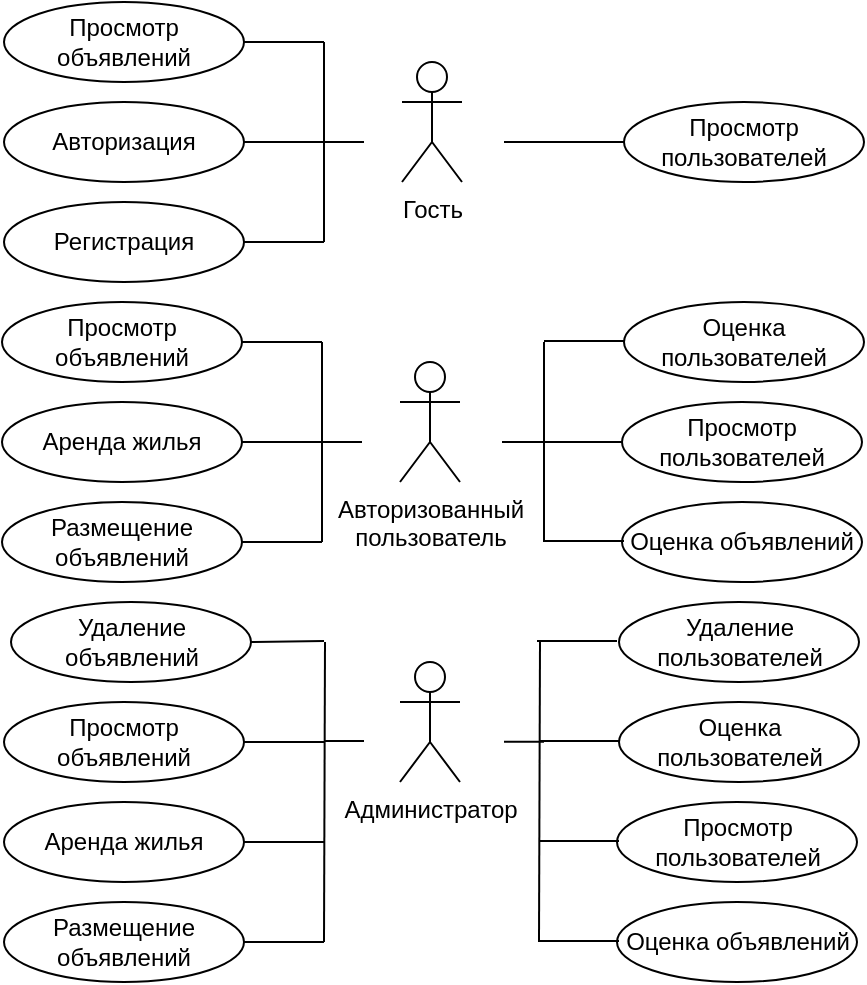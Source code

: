 <mxfile version="20.8.23" type="device" pages="3"><diagram id="4vebmYVOx7jHdbjQ3ro9" name="use-case"><mxGraphModel dx="1004" dy="528" grid="1" gridSize="10" guides="1" tooltips="1" connect="1" arrows="1" fold="1" page="1" pageScale="1" pageWidth="827" pageHeight="1169" math="0" shadow="0"><root><mxCell id="0"/><mxCell id="1" parent="0"/><mxCell id="RCFSjDSiM6SKMUvU80vW-1" value="Гость" style="shape=umlActor;verticalLabelPosition=bottom;verticalAlign=top;html=1;outlineConnect=0;labelBackgroundColor=none;rounded=0;" vertex="1" parent="1"><mxGeometry x="399" y="30" width="30" height="60" as="geometry"/></mxCell><mxCell id="RCFSjDSiM6SKMUvU80vW-6" value="Просмотр объявлений" style="ellipse;whiteSpace=wrap;html=1;labelBackgroundColor=none;rounded=0;" vertex="1" parent="1"><mxGeometry x="200" width="120" height="40" as="geometry"/></mxCell><mxCell id="RCFSjDSiM6SKMUvU80vW-7" value="Авторизация" style="ellipse;whiteSpace=wrap;html=1;labelBackgroundColor=none;rounded=0;" vertex="1" parent="1"><mxGeometry x="200" y="50" width="120" height="40" as="geometry"/></mxCell><mxCell id="RCFSjDSiM6SKMUvU80vW-8" value="Регистрация" style="ellipse;whiteSpace=wrap;html=1;labelBackgroundColor=none;rounded=0;" vertex="1" parent="1"><mxGeometry x="200" y="100" width="120" height="40" as="geometry"/></mxCell><mxCell id="RCFSjDSiM6SKMUvU80vW-9" value="Просмотр пользователей" style="ellipse;whiteSpace=wrap;html=1;labelBackgroundColor=none;rounded=0;" vertex="1" parent="1"><mxGeometry x="510" y="50" width="120" height="40" as="geometry"/></mxCell><mxCell id="RCFSjDSiM6SKMUvU80vW-10" value="" style="endArrow=none;html=1;rounded=0;exitX=1;exitY=0.5;exitDx=0;exitDy=0;" edge="1" parent="1" source="RCFSjDSiM6SKMUvU80vW-8"><mxGeometry width="50" height="50" relative="1" as="geometry"><mxPoint x="390" y="220" as="sourcePoint"/><mxPoint x="360" y="120" as="targetPoint"/></mxGeometry></mxCell><mxCell id="RCFSjDSiM6SKMUvU80vW-11" value="" style="endArrow=none;html=1;rounded=0;" edge="1" parent="1"><mxGeometry width="50" height="50" relative="1" as="geometry"><mxPoint x="360" y="20" as="sourcePoint"/><mxPoint x="360" y="120" as="targetPoint"/></mxGeometry></mxCell><mxCell id="RCFSjDSiM6SKMUvU80vW-12" value="" style="endArrow=none;html=1;rounded=0;exitX=1;exitY=0.5;exitDx=0;exitDy=0;" edge="1" parent="1" source="RCFSjDSiM6SKMUvU80vW-7"><mxGeometry width="50" height="50" relative="1" as="geometry"><mxPoint x="390" y="220" as="sourcePoint"/><mxPoint x="360" y="70" as="targetPoint"/></mxGeometry></mxCell><mxCell id="RCFSjDSiM6SKMUvU80vW-13" value="" style="endArrow=none;html=1;rounded=0;exitX=1;exitY=0.5;exitDx=0;exitDy=0;" edge="1" parent="1" source="RCFSjDSiM6SKMUvU80vW-6"><mxGeometry width="50" height="50" relative="1" as="geometry"><mxPoint x="390" y="220" as="sourcePoint"/><mxPoint x="360" y="20" as="targetPoint"/></mxGeometry></mxCell><mxCell id="RCFSjDSiM6SKMUvU80vW-14" value="" style="endArrow=none;html=1;rounded=0;" edge="1" parent="1"><mxGeometry width="50" height="50" relative="1" as="geometry"><mxPoint x="360" y="70" as="sourcePoint"/><mxPoint x="380" y="70" as="targetPoint"/></mxGeometry></mxCell><mxCell id="RCFSjDSiM6SKMUvU80vW-23" value="" style="endArrow=none;html=1;rounded=0;entryX=0;entryY=0.5;entryDx=0;entryDy=0;" edge="1" parent="1" target="RCFSjDSiM6SKMUvU80vW-9"><mxGeometry width="50" height="50" relative="1" as="geometry"><mxPoint x="450" y="70" as="sourcePoint"/><mxPoint x="440" y="170" as="targetPoint"/></mxGeometry></mxCell><mxCell id="RCFSjDSiM6SKMUvU80vW-24" value="Авторизованный&lt;br&gt;пользователь" style="shape=umlActor;verticalLabelPosition=bottom;verticalAlign=top;html=1;outlineConnect=0;labelBackgroundColor=none;rounded=0;" vertex="1" parent="1"><mxGeometry x="398" y="180" width="30" height="60" as="geometry"/></mxCell><mxCell id="RCFSjDSiM6SKMUvU80vW-25" value="Просмотр объявлений" style="ellipse;whiteSpace=wrap;html=1;labelBackgroundColor=none;rounded=0;" vertex="1" parent="1"><mxGeometry x="199" y="150" width="120" height="40" as="geometry"/></mxCell><mxCell id="RCFSjDSiM6SKMUvU80vW-26" value="Аренда жилья" style="ellipse;whiteSpace=wrap;html=1;labelBackgroundColor=none;rounded=0;" vertex="1" parent="1"><mxGeometry x="199" y="200" width="120" height="40" as="geometry"/></mxCell><mxCell id="RCFSjDSiM6SKMUvU80vW-27" value="Размещение объявлений" style="ellipse;whiteSpace=wrap;html=1;labelBackgroundColor=none;rounded=0;" vertex="1" parent="1"><mxGeometry x="199" y="250" width="120" height="40" as="geometry"/></mxCell><mxCell id="RCFSjDSiM6SKMUvU80vW-28" value="Просмотр пользователей" style="ellipse;whiteSpace=wrap;html=1;labelBackgroundColor=none;rounded=0;" vertex="1" parent="1"><mxGeometry x="509" y="200" width="120" height="40" as="geometry"/></mxCell><mxCell id="RCFSjDSiM6SKMUvU80vW-29" value="" style="endArrow=none;html=1;rounded=0;exitX=1;exitY=0.5;exitDx=0;exitDy=0;" edge="1" parent="1" source="RCFSjDSiM6SKMUvU80vW-27"><mxGeometry width="50" height="50" relative="1" as="geometry"><mxPoint x="389" y="370" as="sourcePoint"/><mxPoint x="359" y="270" as="targetPoint"/></mxGeometry></mxCell><mxCell id="RCFSjDSiM6SKMUvU80vW-30" value="" style="endArrow=none;html=1;rounded=0;" edge="1" parent="1"><mxGeometry width="50" height="50" relative="1" as="geometry"><mxPoint x="359" y="170" as="sourcePoint"/><mxPoint x="359" y="270" as="targetPoint"/></mxGeometry></mxCell><mxCell id="RCFSjDSiM6SKMUvU80vW-31" value="" style="endArrow=none;html=1;rounded=0;exitX=1;exitY=0.5;exitDx=0;exitDy=0;" edge="1" parent="1" source="RCFSjDSiM6SKMUvU80vW-26"><mxGeometry width="50" height="50" relative="1" as="geometry"><mxPoint x="389" y="370" as="sourcePoint"/><mxPoint x="359" y="220" as="targetPoint"/></mxGeometry></mxCell><mxCell id="RCFSjDSiM6SKMUvU80vW-32" value="" style="endArrow=none;html=1;rounded=0;exitX=1;exitY=0.5;exitDx=0;exitDy=0;" edge="1" parent="1" source="RCFSjDSiM6SKMUvU80vW-25"><mxGeometry width="50" height="50" relative="1" as="geometry"><mxPoint x="389" y="370" as="sourcePoint"/><mxPoint x="359" y="170" as="targetPoint"/></mxGeometry></mxCell><mxCell id="RCFSjDSiM6SKMUvU80vW-33" value="" style="endArrow=none;html=1;rounded=0;" edge="1" parent="1"><mxGeometry width="50" height="50" relative="1" as="geometry"><mxPoint x="359" y="220" as="sourcePoint"/><mxPoint x="379" y="220" as="targetPoint"/></mxGeometry></mxCell><mxCell id="RCFSjDSiM6SKMUvU80vW-34" value="" style="endArrow=none;html=1;rounded=0;entryX=0;entryY=0.5;entryDx=0;entryDy=0;" edge="1" parent="1" target="RCFSjDSiM6SKMUvU80vW-28"><mxGeometry width="50" height="50" relative="1" as="geometry"><mxPoint x="449" y="220" as="sourcePoint"/><mxPoint x="439" y="320" as="targetPoint"/></mxGeometry></mxCell><mxCell id="RCFSjDSiM6SKMUvU80vW-35" value="Оценка пользователей" style="ellipse;whiteSpace=wrap;html=1;labelBackgroundColor=none;rounded=0;" vertex="1" parent="1"><mxGeometry x="510" y="150" width="120" height="40" as="geometry"/></mxCell><mxCell id="RCFSjDSiM6SKMUvU80vW-36" value="Оценка объявлений" style="ellipse;whiteSpace=wrap;html=1;labelBackgroundColor=none;rounded=0;" vertex="1" parent="1"><mxGeometry x="509" y="250" width="120" height="40" as="geometry"/></mxCell><mxCell id="RCFSjDSiM6SKMUvU80vW-37" value="" style="endArrow=none;html=1;rounded=0;" edge="1" parent="1"><mxGeometry width="50" height="50" relative="1" as="geometry"><mxPoint x="470" y="170" as="sourcePoint"/><mxPoint x="470" y="270" as="targetPoint"/></mxGeometry></mxCell><mxCell id="RCFSjDSiM6SKMUvU80vW-38" value="" style="endArrow=none;html=1;rounded=0;exitX=1;exitY=0.5;exitDx=0;exitDy=0;" edge="1" parent="1"><mxGeometry width="50" height="50" relative="1" as="geometry"><mxPoint x="470" y="169.5" as="sourcePoint"/><mxPoint x="510" y="169.5" as="targetPoint"/></mxGeometry></mxCell><mxCell id="RCFSjDSiM6SKMUvU80vW-39" value="" style="endArrow=none;html=1;rounded=0;exitX=1;exitY=0.5;exitDx=0;exitDy=0;" edge="1" parent="1"><mxGeometry width="50" height="50" relative="1" as="geometry"><mxPoint x="470" y="269.5" as="sourcePoint"/><mxPoint x="510" y="269.5" as="targetPoint"/></mxGeometry></mxCell><mxCell id="RCFSjDSiM6SKMUvU80vW-40" value="Администратор" style="shape=umlActor;verticalLabelPosition=bottom;verticalAlign=top;html=1;outlineConnect=0;labelBackgroundColor=none;rounded=0;" vertex="1" parent="1"><mxGeometry x="398" y="330" width="30" height="60" as="geometry"/></mxCell><mxCell id="RCFSjDSiM6SKMUvU80vW-41" value="Просмотр объявлений" style="ellipse;whiteSpace=wrap;html=1;labelBackgroundColor=none;rounded=0;" vertex="1" parent="1"><mxGeometry x="200" y="350" width="120" height="40" as="geometry"/></mxCell><mxCell id="RCFSjDSiM6SKMUvU80vW-42" value="Аренда жилья" style="ellipse;whiteSpace=wrap;html=1;labelBackgroundColor=none;rounded=0;" vertex="1" parent="1"><mxGeometry x="200" y="400" width="120" height="40" as="geometry"/></mxCell><mxCell id="RCFSjDSiM6SKMUvU80vW-43" value="Размещение объявлений" style="ellipse;whiteSpace=wrap;html=1;labelBackgroundColor=none;rounded=0;" vertex="1" parent="1"><mxGeometry x="200" y="450" width="120" height="40" as="geometry"/></mxCell><mxCell id="RCFSjDSiM6SKMUvU80vW-44" value="Просмотр пользователей" style="ellipse;whiteSpace=wrap;html=1;labelBackgroundColor=none;rounded=0;" vertex="1" parent="1"><mxGeometry x="506.5" y="400" width="120" height="40" as="geometry"/></mxCell><mxCell id="RCFSjDSiM6SKMUvU80vW-45" value="" style="endArrow=none;html=1;rounded=0;exitX=1;exitY=0.5;exitDx=0;exitDy=0;" edge="1" parent="1" source="RCFSjDSiM6SKMUvU80vW-43"><mxGeometry width="50" height="50" relative="1" as="geometry"><mxPoint x="390" y="570" as="sourcePoint"/><mxPoint x="360" y="470" as="targetPoint"/></mxGeometry></mxCell><mxCell id="RCFSjDSiM6SKMUvU80vW-46" value="" style="endArrow=none;html=1;rounded=0;" edge="1" parent="1"><mxGeometry width="50" height="50" relative="1" as="geometry"><mxPoint x="360.5" y="320" as="sourcePoint"/><mxPoint x="360" y="470" as="targetPoint"/></mxGeometry></mxCell><mxCell id="RCFSjDSiM6SKMUvU80vW-47" value="" style="endArrow=none;html=1;rounded=0;exitX=1;exitY=0.5;exitDx=0;exitDy=0;" edge="1" parent="1" source="RCFSjDSiM6SKMUvU80vW-42"><mxGeometry width="50" height="50" relative="1" as="geometry"><mxPoint x="390" y="570" as="sourcePoint"/><mxPoint x="360" y="420" as="targetPoint"/></mxGeometry></mxCell><mxCell id="RCFSjDSiM6SKMUvU80vW-48" value="" style="endArrow=none;html=1;rounded=0;exitX=1;exitY=0.5;exitDx=0;exitDy=0;" edge="1" parent="1" source="RCFSjDSiM6SKMUvU80vW-41"><mxGeometry width="50" height="50" relative="1" as="geometry"><mxPoint x="390" y="570" as="sourcePoint"/><mxPoint x="360" y="370" as="targetPoint"/></mxGeometry></mxCell><mxCell id="RCFSjDSiM6SKMUvU80vW-51" value="Оценка пользователей" style="ellipse;whiteSpace=wrap;html=1;labelBackgroundColor=none;rounded=0;" vertex="1" parent="1"><mxGeometry x="507.5" y="350" width="120" height="40" as="geometry"/></mxCell><mxCell id="RCFSjDSiM6SKMUvU80vW-52" value="Оценка объявлений" style="ellipse;whiteSpace=wrap;html=1;labelBackgroundColor=none;rounded=0;" vertex="1" parent="1"><mxGeometry x="506.5" y="450" width="120" height="40" as="geometry"/></mxCell><mxCell id="RCFSjDSiM6SKMUvU80vW-53" value="" style="endArrow=none;html=1;rounded=0;" edge="1" parent="1"><mxGeometry width="50" height="50" relative="1" as="geometry"><mxPoint x="468" y="320" as="sourcePoint"/><mxPoint x="467.5" y="470" as="targetPoint"/></mxGeometry></mxCell><mxCell id="RCFSjDSiM6SKMUvU80vW-54" value="" style="endArrow=none;html=1;rounded=0;exitX=1;exitY=0.5;exitDx=0;exitDy=0;" edge="1" parent="1"><mxGeometry width="50" height="50" relative="1" as="geometry"><mxPoint x="467.5" y="369.5" as="sourcePoint"/><mxPoint x="507.5" y="369.5" as="targetPoint"/></mxGeometry></mxCell><mxCell id="RCFSjDSiM6SKMUvU80vW-55" value="" style="endArrow=none;html=1;rounded=0;exitX=1;exitY=0.5;exitDx=0;exitDy=0;" edge="1" parent="1"><mxGeometry width="50" height="50" relative="1" as="geometry"><mxPoint x="467.5" y="469.5" as="sourcePoint"/><mxPoint x="507.5" y="469.5" as="targetPoint"/></mxGeometry></mxCell><mxCell id="RCFSjDSiM6SKMUvU80vW-72" value="Удаление объявлений" style="ellipse;whiteSpace=wrap;html=1;labelBackgroundColor=none;rounded=0;" vertex="1" parent="1"><mxGeometry x="203.5" y="300" width="120" height="40" as="geometry"/></mxCell><mxCell id="RCFSjDSiM6SKMUvU80vW-73" value="Удаление пользователей" style="ellipse;whiteSpace=wrap;html=1;labelBackgroundColor=none;rounded=0;" vertex="1" parent="1"><mxGeometry x="507.5" y="300" width="120" height="40" as="geometry"/></mxCell><mxCell id="RCFSjDSiM6SKMUvU80vW-74" value="" style="endArrow=none;html=1;rounded=0;exitX=1;exitY=0.5;exitDx=0;exitDy=0;" edge="1" parent="1"><mxGeometry width="50" height="50" relative="1" as="geometry"><mxPoint x="468" y="419.5" as="sourcePoint"/><mxPoint x="507.5" y="419.5" as="targetPoint"/></mxGeometry></mxCell><mxCell id="RCFSjDSiM6SKMUvU80vW-75" value="" style="endArrow=none;html=1;rounded=0;exitX=1;exitY=0.5;exitDx=0;exitDy=0;" edge="1" parent="1"><mxGeometry width="50" height="50" relative="1" as="geometry"><mxPoint x="466.5" y="319.5" as="sourcePoint"/><mxPoint x="506.5" y="319.5" as="targetPoint"/></mxGeometry></mxCell><mxCell id="RCFSjDSiM6SKMUvU80vW-80" value="" style="endArrow=none;html=1;rounded=0;exitX=1;exitY=0.5;exitDx=0;exitDy=0;" edge="1" parent="1" source="RCFSjDSiM6SKMUvU80vW-72"><mxGeometry width="50" height="50" relative="1" as="geometry"><mxPoint x="330" y="320" as="sourcePoint"/><mxPoint x="360" y="319.5" as="targetPoint"/></mxGeometry></mxCell><mxCell id="RCFSjDSiM6SKMUvU80vW-81" value="" style="endArrow=none;html=1;rounded=0;" edge="1" parent="1"><mxGeometry width="50" height="50" relative="1" as="geometry"><mxPoint x="360" y="369.5" as="sourcePoint"/><mxPoint x="380" y="369.5" as="targetPoint"/></mxGeometry></mxCell><mxCell id="RCFSjDSiM6SKMUvU80vW-82" value="" style="endArrow=none;html=1;rounded=0;" edge="1" parent="1"><mxGeometry width="50" height="50" relative="1" as="geometry"><mxPoint x="450" y="369.9" as="sourcePoint"/><mxPoint x="470" y="369.9" as="targetPoint"/></mxGeometry></mxCell></root></mxGraphModel></diagram><diagram id="R2lEEEUBdFMjLlhIrx00" name="ER"><mxGraphModel dx="1122" dy="591" grid="1" gridSize="5" guides="1" tooltips="1" connect="1" arrows="1" fold="1" page="1" pageScale="1" pageWidth="850" pageHeight="1100" math="0" shadow="0" extFonts="Permanent Marker^https://fonts.googleapis.com/css?family=Permanent+Marker"><root><mxCell id="0"/><mxCell id="1" parent="0"/><mxCell id="uL5LuhKGqLXl_wiLVlIq-5" value="" style="edgeStyle=orthogonalEdgeStyle;rounded=0;orthogonalLoop=1;jettySize=auto;html=1;endArrow=none;endFill=0;" edge="1" parent="1" source="JnP95hZawI-X1WhkwSoz-1" target="uL5LuhKGqLXl_wiLVlIq-4"><mxGeometry relative="1" as="geometry"/></mxCell><mxCell id="kxwmolaSTCglCqQh5Oki-24" style="edgeStyle=orthogonalEdgeStyle;rounded=0;orthogonalLoop=1;jettySize=auto;html=1;exitX=1;exitY=0.5;exitDx=0;exitDy=0;endArrow=none;endFill=0;" edge="1" parent="1" source="JnP95hZawI-X1WhkwSoz-1"><mxGeometry relative="1" as="geometry"><mxPoint x="420" y="260" as="targetPoint"/></mxGeometry></mxCell><mxCell id="JnP95hZawI-X1WhkwSoz-1" value="Объявление" style="rounded=0;whiteSpace=wrap;html=1;" vertex="1" parent="1"><mxGeometry x="140" y="240" width="90" height="40" as="geometry"/></mxCell><mxCell id="JnP95hZawI-X1WhkwSoz-9" style="edgeStyle=orthogonalEdgeStyle;rounded=0;orthogonalLoop=1;jettySize=auto;html=1;exitX=1;exitY=0.5;exitDx=0;exitDy=0;endArrow=none;endFill=0;" edge="1" parent="1" source="JnP95hZawI-X1WhkwSoz-5"><mxGeometry relative="1" as="geometry"><mxPoint x="185" y="105" as="targetPoint"/></mxGeometry></mxCell><mxCell id="JnP95hZawI-X1WhkwSoz-5" value="Описание" style="ellipse;whiteSpace=wrap;html=1;" vertex="1" parent="1"><mxGeometry x="40" y="85" width="100" height="40" as="geometry"/></mxCell><mxCell id="JnP95hZawI-X1WhkwSoz-10" style="edgeStyle=orthogonalEdgeStyle;rounded=0;orthogonalLoop=1;jettySize=auto;html=1;exitX=1;exitY=0.5;exitDx=0;exitDy=0;endArrow=none;endFill=0;" edge="1" parent="1" source="JnP95hZawI-X1WhkwSoz-6"><mxGeometry relative="1" as="geometry"><mxPoint x="185" y="155" as="targetPoint"/></mxGeometry></mxCell><mxCell id="JnP95hZawI-X1WhkwSoz-6" value="Цена" style="ellipse;whiteSpace=wrap;html=1;" vertex="1" parent="1"><mxGeometry x="40" y="135" width="100" height="40" as="geometry"/></mxCell><mxCell id="JnP95hZawI-X1WhkwSoz-11" style="edgeStyle=orthogonalEdgeStyle;rounded=0;orthogonalLoop=1;jettySize=auto;html=1;exitX=1;exitY=0.5;exitDx=0;exitDy=0;endArrow=none;endFill=0;" edge="1" parent="1" source="JnP95hZawI-X1WhkwSoz-7"><mxGeometry relative="1" as="geometry"><mxPoint x="185" y="205" as="targetPoint"/></mxGeometry></mxCell><mxCell id="JnP95hZawI-X1WhkwSoz-7" value="id" style="ellipse;whiteSpace=wrap;html=1;" vertex="1" parent="1"><mxGeometry x="40" y="185" width="100" height="40" as="geometry"/></mxCell><mxCell id="JnP95hZawI-X1WhkwSoz-8" value="" style="endArrow=none;html=1;rounded=0;exitX=0.5;exitY=0;exitDx=0;exitDy=0;" edge="1" parent="1" source="JnP95hZawI-X1WhkwSoz-1"><mxGeometry width="50" height="50" relative="1" as="geometry"><mxPoint x="180" y="285" as="sourcePoint"/><mxPoint x="185" y="105" as="targetPoint"/></mxGeometry></mxCell><mxCell id="kxwmolaSTCglCqQh5Oki-15" style="edgeStyle=orthogonalEdgeStyle;rounded=0;orthogonalLoop=1;jettySize=auto;html=1;exitX=0;exitY=0.5;exitDx=0;exitDy=0;endArrow=none;endFill=0;" edge="1" parent="1" source="JnP95hZawI-X1WhkwSoz-18"><mxGeometry relative="1" as="geometry"><mxPoint x="185" y="155" as="targetPoint"/></mxGeometry></mxCell><mxCell id="JnP95hZawI-X1WhkwSoz-18" value="Рейтинг" style="ellipse;whiteSpace=wrap;html=1;" vertex="1" parent="1"><mxGeometry x="220" y="135" width="100" height="40" as="geometry"/></mxCell><mxCell id="kxwmolaSTCglCqQh5Oki-12" style="edgeStyle=orthogonalEdgeStyle;rounded=0;orthogonalLoop=1;jettySize=auto;html=1;exitX=0;exitY=0.5;exitDx=0;exitDy=0;endArrow=none;endFill=0;" edge="1" parent="1" source="uL5LuhKGqLXl_wiLVlIq-1"><mxGeometry relative="1" as="geometry"><mxPoint x="185" y="205" as="targetPoint"/></mxGeometry></mxCell><mxCell id="uL5LuhKGqLXl_wiLVlIq-1" value="Адрес" style="ellipse;whiteSpace=wrap;html=1;" vertex="1" parent="1"><mxGeometry x="220" y="185" width="100" height="40" as="geometry"/></mxCell><mxCell id="kxwmolaSTCglCqQh5Oki-2" value="" style="edgeStyle=orthogonalEdgeStyle;rounded=0;orthogonalLoop=1;jettySize=auto;html=1;endArrow=none;endFill=0;entryX=0.5;entryY=0;entryDx=0;entryDy=0;" edge="1" parent="1" source="uL5LuhKGqLXl_wiLVlIq-4" target="kxwmolaSTCglCqQh5Oki-3"><mxGeometry relative="1" as="geometry"><mxPoint x="185" y="465" as="targetPoint"/></mxGeometry></mxCell><mxCell id="uL5LuhKGqLXl_wiLVlIq-4" value="Размещает" style="rhombus;whiteSpace=wrap;html=1;rounded=0;" vertex="1" parent="1"><mxGeometry x="145" y="300" width="80" height="80" as="geometry"/></mxCell><mxCell id="kxwmolaSTCglCqQh5Oki-9" style="edgeStyle=orthogonalEdgeStyle;rounded=0;orthogonalLoop=1;jettySize=auto;html=1;exitX=0.5;exitY=1;exitDx=0;exitDy=0;endArrow=none;endFill=0;" edge="1" parent="1" source="kxwmolaSTCglCqQh5Oki-3"><mxGeometry relative="1" as="geometry"><mxPoint x="185" y="580" as="targetPoint"/></mxGeometry></mxCell><mxCell id="kxwmolaSTCglCqQh5Oki-3" value="Пользователь" style="rounded=0;whiteSpace=wrap;html=1;" vertex="1" parent="1"><mxGeometry x="140" y="400" width="90" height="40" as="geometry"/></mxCell><mxCell id="kxwmolaSTCglCqQh5Oki-5" value="Логин" style="ellipse;whiteSpace=wrap;html=1;" vertex="1" parent="1"><mxGeometry x="40" y="460" width="100" height="40" as="geometry"/></mxCell><mxCell id="kxwmolaSTCglCqQh5Oki-6" value="Пароль" style="ellipse;whiteSpace=wrap;html=1;" vertex="1" parent="1"><mxGeometry x="40" y="510" width="100" height="40" as="geometry"/></mxCell><mxCell id="kxwmolaSTCglCqQh5Oki-10" style="edgeStyle=orthogonalEdgeStyle;rounded=0;orthogonalLoop=1;jettySize=auto;html=1;exitX=0;exitY=0.5;exitDx=0;exitDy=0;entryX=1;entryY=0.5;entryDx=0;entryDy=0;endArrow=none;endFill=0;" edge="1" parent="1" source="kxwmolaSTCglCqQh5Oki-7" target="kxwmolaSTCglCqQh5Oki-6"><mxGeometry relative="1" as="geometry"/></mxCell><mxCell id="kxwmolaSTCglCqQh5Oki-7" value="id" style="ellipse;whiteSpace=wrap;html=1;" vertex="1" parent="1"><mxGeometry x="225" y="510" width="100" height="40" as="geometry"/></mxCell><mxCell id="kxwmolaSTCglCqQh5Oki-11" style="edgeStyle=orthogonalEdgeStyle;rounded=0;orthogonalLoop=1;jettySize=auto;html=1;exitX=0;exitY=0.5;exitDx=0;exitDy=0;entryX=1;entryY=0.5;entryDx=0;entryDy=0;endArrow=none;endFill=0;" edge="1" parent="1" source="kxwmolaSTCglCqQh5Oki-8" target="kxwmolaSTCglCqQh5Oki-5"><mxGeometry relative="1" as="geometry"/></mxCell><mxCell id="kxwmolaSTCglCqQh5Oki-8" value="Права доступа" style="ellipse;whiteSpace=wrap;html=1;" vertex="1" parent="1"><mxGeometry x="225" y="460" width="100" height="40" as="geometry"/></mxCell><mxCell id="kxwmolaSTCglCqQh5Oki-13" value="1" style="text;html=1;align=center;verticalAlign=middle;resizable=0;points=[];autosize=1;strokeColor=none;fillColor=none;" vertex="1" parent="1"><mxGeometry x="186" y="370" width="30" height="30" as="geometry"/></mxCell><mxCell id="kxwmolaSTCglCqQh5Oki-14" value="М" style="text;html=1;align=center;verticalAlign=middle;resizable=0;points=[];autosize=1;strokeColor=none;fillColor=none;" vertex="1" parent="1"><mxGeometry x="191" y="275" width="30" height="30" as="geometry"/></mxCell><mxCell id="kxwmolaSTCglCqQh5Oki-17" style="edgeStyle=orthogonalEdgeStyle;rounded=0;orthogonalLoop=1;jettySize=auto;html=1;exitX=0;exitY=0.5;exitDx=0;exitDy=0;endArrow=none;endFill=0;" edge="1" parent="1" source="kxwmolaSTCglCqQh5Oki-16"><mxGeometry relative="1" as="geometry"><mxPoint x="185" y="105" as="targetPoint"/></mxGeometry></mxCell><mxCell id="kxwmolaSTCglCqQh5Oki-16" value="id владельца" style="ellipse;whiteSpace=wrap;html=1;" vertex="1" parent="1"><mxGeometry x="220" y="85" width="100" height="40" as="geometry"/></mxCell><mxCell id="kxwmolaSTCglCqQh5Oki-30" style="edgeStyle=orthogonalEdgeStyle;rounded=0;orthogonalLoop=1;jettySize=auto;html=1;exitX=1;exitY=0.5;exitDx=0;exitDy=0;entryX=0;entryY=0.5;entryDx=0;entryDy=0;endArrow=none;endFill=0;" edge="1" parent="1" target="kxwmolaSTCglCqQh5Oki-29"><mxGeometry relative="1" as="geometry"><mxPoint x="420" y="260" as="sourcePoint"/></mxGeometry></mxCell><mxCell id="kxwmolaSTCglCqQh5Oki-28" style="edgeStyle=orthogonalEdgeStyle;rounded=0;orthogonalLoop=1;jettySize=auto;html=1;exitX=0;exitY=0.5;exitDx=0;exitDy=0;endArrow=none;endFill=0;" edge="1" parent="1" source="kxwmolaSTCglCqQh5Oki-27"><mxGeometry relative="1" as="geometry"><mxPoint x="185" y="580" as="targetPoint"/></mxGeometry></mxCell><mxCell id="kxwmolaSTCglCqQh5Oki-27" value="Рейтинг" style="ellipse;whiteSpace=wrap;html=1;" vertex="1" parent="1"><mxGeometry x="225" y="560" width="100" height="40" as="geometry"/></mxCell><mxCell id="kxwmolaSTCglCqQh5Oki-42" style="edgeStyle=orthogonalEdgeStyle;rounded=0;orthogonalLoop=1;jettySize=auto;html=1;exitX=0.5;exitY=0;exitDx=0;exitDy=0;endArrow=none;endFill=0;" edge="1" parent="1" source="kxwmolaSTCglCqQh5Oki-29"><mxGeometry relative="1" as="geometry"><mxPoint x="540" y="85" as="targetPoint"/></mxGeometry></mxCell><mxCell id="kxwmolaSTCglCqQh5Oki-29" value="Аренда" style="rounded=0;whiteSpace=wrap;html=1;" vertex="1" parent="1"><mxGeometry x="495" y="240" width="90" height="40" as="geometry"/></mxCell><mxCell id="kxwmolaSTCglCqQh5Oki-44" style="edgeStyle=orthogonalEdgeStyle;rounded=0;orthogonalLoop=1;jettySize=auto;html=1;exitX=1;exitY=0.5;exitDx=0;exitDy=0;entryX=0;entryY=0.5;entryDx=0;entryDy=0;endArrow=none;endFill=0;" edge="1" parent="1" source="kxwmolaSTCglCqQh5Oki-31" target="kxwmolaSTCglCqQh5Oki-34"><mxGeometry relative="1" as="geometry"/></mxCell><mxCell id="kxwmolaSTCglCqQh5Oki-31" value="Дата начала" style="ellipse;whiteSpace=wrap;html=1;" vertex="1" parent="1"><mxGeometry x="395" y="165" width="100" height="40" as="geometry"/></mxCell><mxCell id="kxwmolaSTCglCqQh5Oki-45" style="edgeStyle=orthogonalEdgeStyle;rounded=0;orthogonalLoop=1;jettySize=auto;html=1;exitX=1;exitY=0.5;exitDx=0;exitDy=0;endArrow=none;endFill=0;" edge="1" parent="1" source="kxwmolaSTCglCqQh5Oki-32"><mxGeometry relative="1" as="geometry"><mxPoint x="540" y="135.158" as="targetPoint"/></mxGeometry></mxCell><mxCell id="kxwmolaSTCglCqQh5Oki-32" value="Дата конца" style="ellipse;whiteSpace=wrap;html=1;" vertex="1" parent="1"><mxGeometry x="395" y="115" width="100" height="40" as="geometry"/></mxCell><mxCell id="kxwmolaSTCglCqQh5Oki-43" style="edgeStyle=orthogonalEdgeStyle;rounded=0;orthogonalLoop=1;jettySize=auto;html=1;exitX=1;exitY=0.5;exitDx=0;exitDy=0;endArrow=none;endFill=0;" edge="1" parent="1" source="kxwmolaSTCglCqQh5Oki-33"><mxGeometry relative="1" as="geometry"><mxPoint x="540" y="84.632" as="targetPoint"/></mxGeometry></mxCell><mxCell id="kxwmolaSTCglCqQh5Oki-33" value="id пользователя" style="ellipse;whiteSpace=wrap;html=1;" vertex="1" parent="1"><mxGeometry x="395" y="65" width="100" height="40" as="geometry"/></mxCell><mxCell id="kxwmolaSTCglCqQh5Oki-34" value="id жилья" style="ellipse;whiteSpace=wrap;html=1;" vertex="1" parent="1"><mxGeometry x="585" y="165" width="100" height="40" as="geometry"/></mxCell><mxCell id="kxwmolaSTCglCqQh5Oki-36" value="M" style="text;html=1;align=center;verticalAlign=middle;resizable=0;points=[];autosize=1;strokeColor=none;fillColor=none;" vertex="1" parent="1"><mxGeometry x="425" y="230" width="30" height="30" as="geometry"/></mxCell><mxCell id="kxwmolaSTCglCqQh5Oki-38" style="edgeStyle=orthogonalEdgeStyle;rounded=0;orthogonalLoop=1;jettySize=auto;html=1;exitX=0;exitY=0.5;exitDx=0;exitDy=0;entryX=1;entryY=0.5;entryDx=0;entryDy=0;endArrow=none;endFill=0;" edge="1" parent="1" source="kxwmolaSTCglCqQh5Oki-37" target="kxwmolaSTCglCqQh5Oki-3"><mxGeometry relative="1" as="geometry"/></mxCell><mxCell id="kxwmolaSTCglCqQh5Oki-39" style="edgeStyle=orthogonalEdgeStyle;rounded=0;orthogonalLoop=1;jettySize=auto;html=1;exitX=1;exitY=0.5;exitDx=0;exitDy=0;entryX=0.5;entryY=1;entryDx=0;entryDy=0;endArrow=none;endFill=0;" edge="1" parent="1" source="kxwmolaSTCglCqQh5Oki-37" target="kxwmolaSTCglCqQh5Oki-29"><mxGeometry relative="1" as="geometry"/></mxCell><mxCell id="kxwmolaSTCglCqQh5Oki-37" value="арендует" style="rhombus;whiteSpace=wrap;html=1;rounded=0;" vertex="1" parent="1"><mxGeometry x="335" y="380" width="80" height="80" as="geometry"/></mxCell><mxCell id="kxwmolaSTCglCqQh5Oki-40" value="1" style="text;html=1;align=center;verticalAlign=middle;resizable=0;points=[];autosize=1;strokeColor=none;fillColor=none;" vertex="1" parent="1"><mxGeometry x="311" y="380" width="30" height="30" as="geometry"/></mxCell><mxCell id="kxwmolaSTCglCqQh5Oki-41" value="М" style="text;html=1;align=center;verticalAlign=middle;resizable=0;points=[];autosize=1;strokeColor=none;fillColor=none;" vertex="1" parent="1"><mxGeometry x="411" y="375" width="30" height="30" as="geometry"/></mxCell></root></mxGraphModel></diagram><diagram id="TbEw0M4sUo_zcseSTE-e" name="bpmn"><mxGraphModel dx="1541" dy="502" grid="1" gridSize="5" guides="1" tooltips="1" connect="1" arrows="1" fold="1" page="1" pageScale="1" pageWidth="827" pageHeight="1169" math="0" shadow="0"><root><mxCell id="0"/><mxCell id="1" parent="0"/><mxCell id="zHFYui1675vwk1UhFQGu-3" value="" style="edgeStyle=orthogonalEdgeStyle;rounded=0;orthogonalLoop=1;jettySize=auto;html=1;endArrow=classic;endFill=1;startArrow=none;startFill=0;" edge="1" parent="1" source="zHFYui1675vwk1UhFQGu-1" target="zHFYui1675vwk1UhFQGu-2"><mxGeometry relative="1" as="geometry"/></mxCell><mxCell id="zHFYui1675vwk1UhFQGu-1" value="" style="ellipse;whiteSpace=wrap;html=1;aspect=fixed;" vertex="1" parent="1"><mxGeometry x="20" y="20" width="50" height="50" as="geometry"/></mxCell><mxCell id="zHFYui1675vwk1UhFQGu-8" style="edgeStyle=orthogonalEdgeStyle;rounded=0;orthogonalLoop=1;jettySize=auto;html=1;exitX=1;exitY=0.5;exitDx=0;exitDy=0;startArrow=none;startFill=0;endArrow=classic;endFill=1;entryX=0;entryY=0.5;entryDx=0;entryDy=0;entryPerimeter=0;" edge="1" parent="1" source="zHFYui1675vwk1UhFQGu-2" target="zHFYui1675vwk1UhFQGu-13"><mxGeometry relative="1" as="geometry"><mxPoint x="235" y="45" as="targetPoint"/></mxGeometry></mxCell><mxCell id="zHFYui1675vwk1UhFQGu-2" value="Проверка данных пользователя" style="whiteSpace=wrap;html=1;rounded=1;glass=0;shadow=0;" vertex="1" parent="1"><mxGeometry x="100" y="20" width="110" height="50" as="geometry"/></mxCell><mxCell id="zHFYui1675vwk1UhFQGu-4" value="Вход в &lt;br&gt;систему" style="text;html=1;align=center;verticalAlign=middle;resizable=0;points=[];autosize=1;strokeColor=none;fillColor=none;" vertex="1" parent="1"><mxGeometry x="12.5" y="70" width="65" height="45" as="geometry"/></mxCell><mxCell id="zHFYui1675vwk1UhFQGu-11" style="edgeStyle=orthogonalEdgeStyle;rounded=0;orthogonalLoop=1;jettySize=auto;html=1;exitX=0.5;exitY=1;exitDx=0;exitDy=0;exitPerimeter=0;entryX=0;entryY=0.5;entryDx=0;entryDy=0;startArrow=none;startFill=0;endArrow=classic;endFill=1;" edge="1" parent="1" source="zHFYui1675vwk1UhFQGu-13" target="zHFYui1675vwk1UhFQGu-10"><mxGeometry relative="1" as="geometry"><mxPoint x="282.5" y="72.5" as="sourcePoint"/></mxGeometry></mxCell><mxCell id="zHFYui1675vwk1UhFQGu-12" style="edgeStyle=orthogonalEdgeStyle;rounded=0;orthogonalLoop=1;jettySize=auto;html=1;exitX=1;exitY=0.5;exitDx=0;exitDy=0;exitPerimeter=0;entryX=0;entryY=0.5;entryDx=0;entryDy=0;startArrow=none;startFill=0;endArrow=classic;endFill=1;" edge="1" parent="1" source="zHFYui1675vwk1UhFQGu-13" target="zHFYui1675vwk1UhFQGu-9"><mxGeometry relative="1" as="geometry"><mxPoint x="310" y="45" as="sourcePoint"/></mxGeometry></mxCell><mxCell id="zHFYui1675vwk1UhFQGu-16" style="edgeStyle=orthogonalEdgeStyle;rounded=0;orthogonalLoop=1;jettySize=auto;html=1;exitX=1;exitY=0.5;exitDx=0;exitDy=0;entryX=0;entryY=0.5;entryDx=0;entryDy=0;entryPerimeter=0;startArrow=none;startFill=0;endArrow=classic;endFill=1;" edge="1" parent="1" source="zHFYui1675vwk1UhFQGu-9" target="zHFYui1675vwk1UhFQGu-14"><mxGeometry relative="1" as="geometry"/></mxCell><mxCell id="zHFYui1675vwk1UhFQGu-9" value="Вход в систему" style="whiteSpace=wrap;html=1;rounded=1;glass=0;shadow=0;" vertex="1" parent="1"><mxGeometry x="360" y="20" width="110" height="50" as="geometry"/></mxCell><mxCell id="zHFYui1675vwk1UhFQGu-15" style="edgeStyle=orthogonalEdgeStyle;rounded=0;orthogonalLoop=1;jettySize=auto;html=1;exitX=1;exitY=0.5;exitDx=0;exitDy=0;entryX=0.5;entryY=1;entryDx=0;entryDy=0;entryPerimeter=0;startArrow=none;startFill=0;endArrow=classic;endFill=1;" edge="1" parent="1" source="zHFYui1675vwk1UhFQGu-10" target="zHFYui1675vwk1UhFQGu-14"><mxGeometry relative="1" as="geometry"/></mxCell><mxCell id="zHFYui1675vwk1UhFQGu-10" value="Отказ в авторизации" style="whiteSpace=wrap;html=1;rounded=1;glass=0;shadow=0;" vertex="1" parent="1"><mxGeometry x="359" y="110" width="110" height="50" as="geometry"/></mxCell><mxCell id="zHFYui1675vwk1UhFQGu-13" value="" style="points=[[0.25,0.25,0],[0.5,0,0],[0.75,0.25,0],[1,0.5,0],[0.75,0.75,0],[0.5,1,0],[0.25,0.75,0],[0,0.5,0]];shape=mxgraph.bpmn.gateway2;html=1;verticalLabelPosition=bottom;labelBackgroundColor=#ffffff;verticalAlign=top;align=center;perimeter=rhombusPerimeter;outlineConnect=0;outline=none;symbol=none;gwType=exclusive;rounded=1;shadow=0;glass=0;sketch=0;" vertex="1" parent="1"><mxGeometry x="255" y="20" width="50" height="50" as="geometry"/></mxCell><mxCell id="zHFYui1675vwk1UhFQGu-18" style="edgeStyle=orthogonalEdgeStyle;rounded=0;orthogonalLoop=1;jettySize=auto;html=1;exitX=1;exitY=0.5;exitDx=0;exitDy=0;exitPerimeter=0;entryX=0;entryY=0.5;entryDx=0;entryDy=0;startArrow=none;startFill=0;endArrow=classic;endFill=1;" edge="1" parent="1" source="zHFYui1675vwk1UhFQGu-14" target="zHFYui1675vwk1UhFQGu-17"><mxGeometry relative="1" as="geometry"/></mxCell><mxCell id="zHFYui1675vwk1UhFQGu-14" value="" style="points=[[0.25,0.25,0],[0.5,0,0],[0.75,0.25,0],[1,0.5,0],[0.75,0.75,0],[0.5,1,0],[0.25,0.75,0],[0,0.5,0]];shape=mxgraph.bpmn.gateway2;html=1;verticalLabelPosition=bottom;labelBackgroundColor=#ffffff;verticalAlign=top;align=center;perimeter=rhombusPerimeter;outlineConnect=0;outline=none;symbol=none;gwType=exclusive;rounded=1;shadow=0;glass=0;sketch=0;" vertex="1" parent="1"><mxGeometry x="525" y="20" width="50" height="50" as="geometry"/></mxCell><mxCell id="zHFYui1675vwk1UhFQGu-17" value="" style="ellipse;whiteSpace=wrap;html=1;aspect=fixed;" vertex="1" parent="1"><mxGeometry x="630" y="20" width="50" height="50" as="geometry"/></mxCell><mxCell id="zHFYui1675vwk1UhFQGu-19" value="" style="edgeStyle=orthogonalEdgeStyle;rounded=0;orthogonalLoop=1;jettySize=auto;html=1;endArrow=classic;endFill=1;startArrow=none;startFill=0;" edge="1" parent="1" source="zHFYui1675vwk1UhFQGu-20" target="zHFYui1675vwk1UhFQGu-22"><mxGeometry relative="1" as="geometry"/></mxCell><mxCell id="zHFYui1675vwk1UhFQGu-20" value="" style="ellipse;whiteSpace=wrap;html=1;aspect=fixed;" vertex="1" parent="1"><mxGeometry x="20" y="195" width="50" height="50" as="geometry"/></mxCell><mxCell id="zHFYui1675vwk1UhFQGu-36" style="edgeStyle=orthogonalEdgeStyle;rounded=0;orthogonalLoop=1;jettySize=auto;html=1;exitX=1;exitY=0.5;exitDx=0;exitDy=0;entryX=0;entryY=0.5;entryDx=0;entryDy=0;startArrow=none;startFill=0;endArrow=classic;endFill=1;" edge="1" parent="1" source="zHFYui1675vwk1UhFQGu-22" target="zHFYui1675vwk1UhFQGu-35"><mxGeometry relative="1" as="geometry"/></mxCell><mxCell id="zHFYui1675vwk1UhFQGu-22" value="Ввод данных" style="whiteSpace=wrap;html=1;rounded=1;glass=0;shadow=0;" vertex="1" parent="1"><mxGeometry x="100" y="195" width="110" height="50" as="geometry"/></mxCell><mxCell id="zHFYui1675vwk1UhFQGu-23" value="Запрос на &lt;br&gt;регистрацию" style="text;html=1;align=center;verticalAlign=middle;resizable=0;points=[];autosize=1;strokeColor=none;fillColor=none;" vertex="1" parent="1"><mxGeometry x="-2.5" y="245" width="95" height="45" as="geometry"/></mxCell><mxCell id="zHFYui1675vwk1UhFQGu-24" style="edgeStyle=orthogonalEdgeStyle;rounded=0;orthogonalLoop=1;jettySize=auto;html=1;exitX=0.5;exitY=1;exitDx=0;exitDy=0;exitPerimeter=0;entryX=0;entryY=0.5;entryDx=0;entryDy=0;startArrow=none;startFill=0;endArrow=classic;endFill=1;" edge="1" parent="1" source="zHFYui1675vwk1UhFQGu-30" target="zHFYui1675vwk1UhFQGu-29"><mxGeometry relative="1" as="geometry"><mxPoint x="422.5" y="247.5" as="sourcePoint"/></mxGeometry></mxCell><mxCell id="zHFYui1675vwk1UhFQGu-25" style="edgeStyle=orthogonalEdgeStyle;rounded=0;orthogonalLoop=1;jettySize=auto;html=1;exitX=1;exitY=0.5;exitDx=0;exitDy=0;exitPerimeter=0;entryX=0;entryY=0.5;entryDx=0;entryDy=0;startArrow=none;startFill=0;endArrow=classic;endFill=1;" edge="1" parent="1" source="zHFYui1675vwk1UhFQGu-30" target="zHFYui1675vwk1UhFQGu-27"><mxGeometry relative="1" as="geometry"><mxPoint x="450" y="220" as="sourcePoint"/></mxGeometry></mxCell><mxCell id="zHFYui1675vwk1UhFQGu-26" style="edgeStyle=orthogonalEdgeStyle;rounded=0;orthogonalLoop=1;jettySize=auto;html=1;exitX=1;exitY=0.5;exitDx=0;exitDy=0;entryX=0;entryY=0.5;entryDx=0;entryDy=0;entryPerimeter=0;startArrow=none;startFill=0;endArrow=classic;endFill=1;" edge="1" parent="1" source="zHFYui1675vwk1UhFQGu-27" target="zHFYui1675vwk1UhFQGu-32"><mxGeometry relative="1" as="geometry"/></mxCell><mxCell id="zHFYui1675vwk1UhFQGu-27" value="Успешная регистрация" style="whiteSpace=wrap;html=1;rounded=1;glass=0;shadow=0;" vertex="1" parent="1"><mxGeometry x="500" y="195" width="110" height="50" as="geometry"/></mxCell><mxCell id="zHFYui1675vwk1UhFQGu-28" style="edgeStyle=orthogonalEdgeStyle;rounded=0;orthogonalLoop=1;jettySize=auto;html=1;exitX=1;exitY=0.5;exitDx=0;exitDy=0;entryX=0.5;entryY=1;entryDx=0;entryDy=0;entryPerimeter=0;startArrow=none;startFill=0;endArrow=classic;endFill=1;" edge="1" parent="1" source="zHFYui1675vwk1UhFQGu-29" target="zHFYui1675vwk1UhFQGu-32"><mxGeometry relative="1" as="geometry"/></mxCell><mxCell id="zHFYui1675vwk1UhFQGu-29" value="Отказ в регистрации" style="whiteSpace=wrap;html=1;rounded=1;glass=0;shadow=0;" vertex="1" parent="1"><mxGeometry x="499" y="285" width="110" height="50" as="geometry"/></mxCell><mxCell id="zHFYui1675vwk1UhFQGu-30" value="" style="points=[[0.25,0.25,0],[0.5,0,0],[0.75,0.25,0],[1,0.5,0],[0.75,0.75,0],[0.5,1,0],[0.25,0.75,0],[0,0.5,0]];shape=mxgraph.bpmn.gateway2;html=1;verticalLabelPosition=bottom;labelBackgroundColor=#ffffff;verticalAlign=top;align=center;perimeter=rhombusPerimeter;outlineConnect=0;outline=none;symbol=none;gwType=exclusive;rounded=1;shadow=0;glass=0;sketch=0;" vertex="1" parent="1"><mxGeometry x="395" y="195" width="50" height="50" as="geometry"/></mxCell><mxCell id="zHFYui1675vwk1UhFQGu-31" style="edgeStyle=orthogonalEdgeStyle;rounded=0;orthogonalLoop=1;jettySize=auto;html=1;exitX=1;exitY=0.5;exitDx=0;exitDy=0;exitPerimeter=0;entryX=0;entryY=0.5;entryDx=0;entryDy=0;startArrow=none;startFill=0;endArrow=classic;endFill=1;" edge="1" parent="1" source="zHFYui1675vwk1UhFQGu-32" target="zHFYui1675vwk1UhFQGu-33"><mxGeometry relative="1" as="geometry"/></mxCell><mxCell id="zHFYui1675vwk1UhFQGu-32" value="" style="points=[[0.25,0.25,0],[0.5,0,0],[0.75,0.25,0],[1,0.5,0],[0.75,0.75,0],[0.5,1,0],[0.25,0.75,0],[0,0.5,0]];shape=mxgraph.bpmn.gateway2;html=1;verticalLabelPosition=bottom;labelBackgroundColor=#ffffff;verticalAlign=top;align=center;perimeter=rhombusPerimeter;outlineConnect=0;outline=none;symbol=none;gwType=exclusive;rounded=1;shadow=0;glass=0;sketch=0;" vertex="1" parent="1"><mxGeometry x="665" y="195" width="50" height="50" as="geometry"/></mxCell><mxCell id="zHFYui1675vwk1UhFQGu-33" value="" style="ellipse;whiteSpace=wrap;html=1;aspect=fixed;" vertex="1" parent="1"><mxGeometry x="770" y="195" width="50" height="50" as="geometry"/></mxCell><mxCell id="zHFYui1675vwk1UhFQGu-37" style="edgeStyle=orthogonalEdgeStyle;rounded=0;orthogonalLoop=1;jettySize=auto;html=1;exitX=1;exitY=0.5;exitDx=0;exitDy=0;entryX=0;entryY=0.5;entryDx=0;entryDy=0;entryPerimeter=0;startArrow=none;startFill=0;endArrow=classic;endFill=1;" edge="1" parent="1" source="zHFYui1675vwk1UhFQGu-35" target="zHFYui1675vwk1UhFQGu-30"><mxGeometry relative="1" as="geometry"/></mxCell><mxCell id="zHFYui1675vwk1UhFQGu-35" value="Проверка корректности введенных данных" style="whiteSpace=wrap;html=1;rounded=1;glass=0;shadow=0;" vertex="1" parent="1"><mxGeometry x="249" y="195" width="110" height="50" as="geometry"/></mxCell><mxCell id="zHFYui1675vwk1UhFQGu-41" style="edgeStyle=orthogonalEdgeStyle;rounded=0;orthogonalLoop=1;jettySize=auto;html=1;exitX=1;exitY=0.5;exitDx=0;exitDy=0;entryX=0;entryY=0.5;entryDx=0;entryDy=0;startArrow=none;startFill=0;endArrow=classic;endFill=1;" edge="1" parent="1" source="zHFYui1675vwk1UhFQGu-38" target="zHFYui1675vwk1UhFQGu-40"><mxGeometry relative="1" as="geometry"/></mxCell><mxCell id="zHFYui1675vwk1UhFQGu-38" value="" style="ellipse;whiteSpace=wrap;html=1;aspect=fixed;" vertex="1" parent="1"><mxGeometry x="20" y="377.5" width="50" height="50" as="geometry"/></mxCell><mxCell id="zHFYui1675vwk1UhFQGu-39" value="Размещение&lt;br&gt;объявления" style="text;html=1;align=center;verticalAlign=middle;resizable=0;points=[];autosize=1;strokeColor=none;fillColor=none;" vertex="1" parent="1"><mxGeometry x="-2.5" y="427.5" width="95" height="45" as="geometry"/></mxCell><mxCell id="zHFYui1675vwk1UhFQGu-44" style="edgeStyle=orthogonalEdgeStyle;rounded=0;orthogonalLoop=1;jettySize=auto;html=1;exitX=1;exitY=0.5;exitDx=0;exitDy=0;entryX=0;entryY=0.5;entryDx=0;entryDy=0;startArrow=none;startFill=0;endArrow=classic;endFill=1;" edge="1" parent="1" source="zHFYui1675vwk1UhFQGu-40" target="zHFYui1675vwk1UhFQGu-43"><mxGeometry relative="1" as="geometry"/></mxCell><mxCell id="zHFYui1675vwk1UhFQGu-40" value="Выбор на сайте раздела размещения объявления" style="whiteSpace=wrap;html=1;rounded=1;glass=0;shadow=0;" vertex="1" parent="1"><mxGeometry x="97.5" y="375" width="115" height="55" as="geometry"/></mxCell><mxCell id="zHFYui1675vwk1UhFQGu-48" style="edgeStyle=orthogonalEdgeStyle;rounded=0;orthogonalLoop=1;jettySize=auto;html=1;exitX=1;exitY=0.5;exitDx=0;exitDy=0;entryX=0;entryY=0.5;entryDx=0;entryDy=0;entryPerimeter=0;startArrow=none;startFill=0;endArrow=classic;endFill=1;" edge="1" parent="1" source="zHFYui1675vwk1UhFQGu-43" target="zHFYui1675vwk1UhFQGu-47"><mxGeometry relative="1" as="geometry"/></mxCell><mxCell id="zHFYui1675vwk1UhFQGu-43" value="Проверка корректности введенных данных" style="whiteSpace=wrap;html=1;rounded=1;glass=0;shadow=0;" vertex="1" parent="1"><mxGeometry x="249" y="375" width="115" height="55" as="geometry"/></mxCell><mxCell id="zHFYui1675vwk1UhFQGu-50" style="edgeStyle=orthogonalEdgeStyle;rounded=0;orthogonalLoop=1;jettySize=auto;html=1;exitX=1;exitY=0.5;exitDx=0;exitDy=0;exitPerimeter=0;entryX=0;entryY=0.5;entryDx=0;entryDy=0;startArrow=none;startFill=0;endArrow=classic;endFill=1;" edge="1" parent="1" source="zHFYui1675vwk1UhFQGu-47" target="zHFYui1675vwk1UhFQGu-49"><mxGeometry relative="1" as="geometry"/></mxCell><mxCell id="zHFYui1675vwk1UhFQGu-52" style="edgeStyle=orthogonalEdgeStyle;rounded=0;orthogonalLoop=1;jettySize=auto;html=1;exitX=0.5;exitY=1;exitDx=0;exitDy=0;exitPerimeter=0;entryX=0;entryY=0.5;entryDx=0;entryDy=0;startArrow=none;startFill=0;endArrow=classic;endFill=1;" edge="1" parent="1" source="zHFYui1675vwk1UhFQGu-47" target="zHFYui1675vwk1UhFQGu-51"><mxGeometry relative="1" as="geometry"/></mxCell><mxCell id="zHFYui1675vwk1UhFQGu-47" value="" style="points=[[0.25,0.25,0],[0.5,0,0],[0.75,0.25,0],[1,0.5,0],[0.75,0.75,0],[0.5,1,0],[0.25,0.75,0],[0,0.5,0]];shape=mxgraph.bpmn.gateway2;html=1;verticalLabelPosition=bottom;labelBackgroundColor=#ffffff;verticalAlign=top;align=center;perimeter=rhombusPerimeter;outlineConnect=0;outline=none;symbol=none;gwType=exclusive;rounded=1;shadow=0;glass=0;sketch=0;" vertex="1" parent="1"><mxGeometry x="395" y="377.5" width="50" height="50" as="geometry"/></mxCell><mxCell id="zHFYui1675vwk1UhFQGu-54" style="edgeStyle=orthogonalEdgeStyle;rounded=0;orthogonalLoop=1;jettySize=auto;html=1;exitX=1;exitY=0.5;exitDx=0;exitDy=0;entryX=0;entryY=0.5;entryDx=0;entryDy=0;entryPerimeter=0;startArrow=none;startFill=0;endArrow=classic;endFill=1;" edge="1" parent="1" source="zHFYui1675vwk1UhFQGu-49" target="zHFYui1675vwk1UhFQGu-53"><mxGeometry relative="1" as="geometry"/></mxCell><mxCell id="zHFYui1675vwk1UhFQGu-49" value="Успешное размещение&lt;br&gt;объявления" style="whiteSpace=wrap;html=1;rounded=1;glass=0;shadow=0;" vertex="1" parent="1"><mxGeometry x="495" y="377.5" width="110" height="50" as="geometry"/></mxCell><mxCell id="zHFYui1675vwk1UhFQGu-55" style="edgeStyle=orthogonalEdgeStyle;rounded=0;orthogonalLoop=1;jettySize=auto;html=1;exitX=1;exitY=0.5;exitDx=0;exitDy=0;entryX=0.5;entryY=1;entryDx=0;entryDy=0;entryPerimeter=0;startArrow=none;startFill=0;endArrow=classic;endFill=1;" edge="1" parent="1" source="zHFYui1675vwk1UhFQGu-51" target="zHFYui1675vwk1UhFQGu-53"><mxGeometry relative="1" as="geometry"/></mxCell><mxCell id="zHFYui1675vwk1UhFQGu-51" value="Отказ в расмещении" style="whiteSpace=wrap;html=1;rounded=1;glass=0;shadow=0;" vertex="1" parent="1"><mxGeometry x="495" y="465" width="110" height="50" as="geometry"/></mxCell><mxCell id="zHFYui1675vwk1UhFQGu-57" style="edgeStyle=orthogonalEdgeStyle;rounded=0;orthogonalLoop=1;jettySize=auto;html=1;exitX=1;exitY=0.5;exitDx=0;exitDy=0;exitPerimeter=0;entryX=0;entryY=0.5;entryDx=0;entryDy=0;startArrow=none;startFill=0;endArrow=classic;endFill=1;" edge="1" parent="1" source="zHFYui1675vwk1UhFQGu-53" target="zHFYui1675vwk1UhFQGu-56"><mxGeometry relative="1" as="geometry"/></mxCell><mxCell id="zHFYui1675vwk1UhFQGu-53" value="" style="points=[[0.25,0.25,0],[0.5,0,0],[0.75,0.25,0],[1,0.5,0],[0.75,0.75,0],[0.5,1,0],[0.25,0.75,0],[0,0.5,0]];shape=mxgraph.bpmn.gateway2;html=1;verticalLabelPosition=bottom;labelBackgroundColor=#ffffff;verticalAlign=top;align=center;perimeter=rhombusPerimeter;outlineConnect=0;outline=none;symbol=none;gwType=exclusive;rounded=1;shadow=0;glass=0;sketch=0;" vertex="1" parent="1"><mxGeometry x="665" y="377.5" width="50" height="50" as="geometry"/></mxCell><mxCell id="zHFYui1675vwk1UhFQGu-56" value="" style="ellipse;whiteSpace=wrap;html=1;aspect=fixed;" vertex="1" parent="1"><mxGeometry x="770" y="377.5" width="50" height="50" as="geometry"/></mxCell><mxCell id="zHFYui1675vwk1UhFQGu-61" style="edgeStyle=orthogonalEdgeStyle;rounded=0;orthogonalLoop=1;jettySize=auto;html=1;exitX=1;exitY=0.5;exitDx=0;exitDy=0;entryX=0;entryY=0.5;entryDx=0;entryDy=0;startArrow=none;startFill=0;endArrow=classic;endFill=1;" edge="1" parent="1" source="zHFYui1675vwk1UhFQGu-58" target="zHFYui1675vwk1UhFQGu-60"><mxGeometry relative="1" as="geometry"/></mxCell><mxCell id="zHFYui1675vwk1UhFQGu-58" value="" style="ellipse;whiteSpace=wrap;html=1;aspect=fixed;" vertex="1" parent="1"><mxGeometry x="20" y="590" width="50" height="50" as="geometry"/></mxCell><mxCell id="zHFYui1675vwk1UhFQGu-59" value="Бронирование&lt;br&gt;жилья" style="text;html=1;align=center;verticalAlign=middle;resizable=0;points=[];autosize=1;strokeColor=none;fillColor=none;" vertex="1" parent="1"><mxGeometry x="-7.5" y="645" width="105" height="45" as="geometry"/></mxCell><mxCell id="zHFYui1675vwk1UhFQGu-63" style="edgeStyle=orthogonalEdgeStyle;rounded=0;orthogonalLoop=1;jettySize=auto;html=1;exitX=1;exitY=0.5;exitDx=0;exitDy=0;entryX=0;entryY=0.5;entryDx=0;entryDy=0;startArrow=none;startFill=0;endArrow=classic;endFill=1;" edge="1" parent="1" source="zHFYui1675vwk1UhFQGu-60" target="zHFYui1675vwk1UhFQGu-62"><mxGeometry relative="1" as="geometry"/></mxCell><mxCell id="zHFYui1675vwk1UhFQGu-60" value="Ввод в поисковую строку интересующий адрес" style="whiteSpace=wrap;html=1;rounded=1;glass=0;shadow=0;" vertex="1" parent="1"><mxGeometry x="100" y="587.5" width="115" height="55" as="geometry"/></mxCell><mxCell id="zHFYui1675vwk1UhFQGu-65" style="edgeStyle=orthogonalEdgeStyle;rounded=0;orthogonalLoop=1;jettySize=auto;html=1;exitX=1;exitY=0.5;exitDx=0;exitDy=0;entryX=0;entryY=0.5;entryDx=0;entryDy=0;startArrow=none;startFill=0;endArrow=classic;endFill=1;" edge="1" parent="1" source="zHFYui1675vwk1UhFQGu-62" target="zHFYui1675vwk1UhFQGu-64"><mxGeometry relative="1" as="geometry"/></mxCell><mxCell id="zHFYui1675vwk1UhFQGu-62" value="Выбор пользователем нужного варианта" style="whiteSpace=wrap;html=1;rounded=1;glass=0;shadow=0;" vertex="1" parent="1"><mxGeometry x="249" y="587.5" width="115" height="55" as="geometry"/></mxCell><mxCell id="zHFYui1675vwk1UhFQGu-64" value="" style="ellipse;whiteSpace=wrap;html=1;aspect=fixed;" vertex="1" parent="1"><mxGeometry x="400" y="590" width="50" height="50" as="geometry"/></mxCell></root></mxGraphModel></diagram></mxfile>
